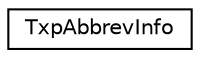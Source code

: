 digraph "Graphical Class Hierarchy"
{
  edge [fontname="Helvetica",fontsize="10",labelfontname="Helvetica",labelfontsize="10"];
  node [fontname="Helvetica",fontsize="10",shape=record];
  rankdir="LR";
  Node0 [label="TxpAbbrevInfo",height=0.2,width=0.4,color="black", fillcolor="white", style="filled",URL="$structkaldi_1_1TxpAbbrevInfo.html",tooltip="Structure which holds abbreviation information. "];
}
